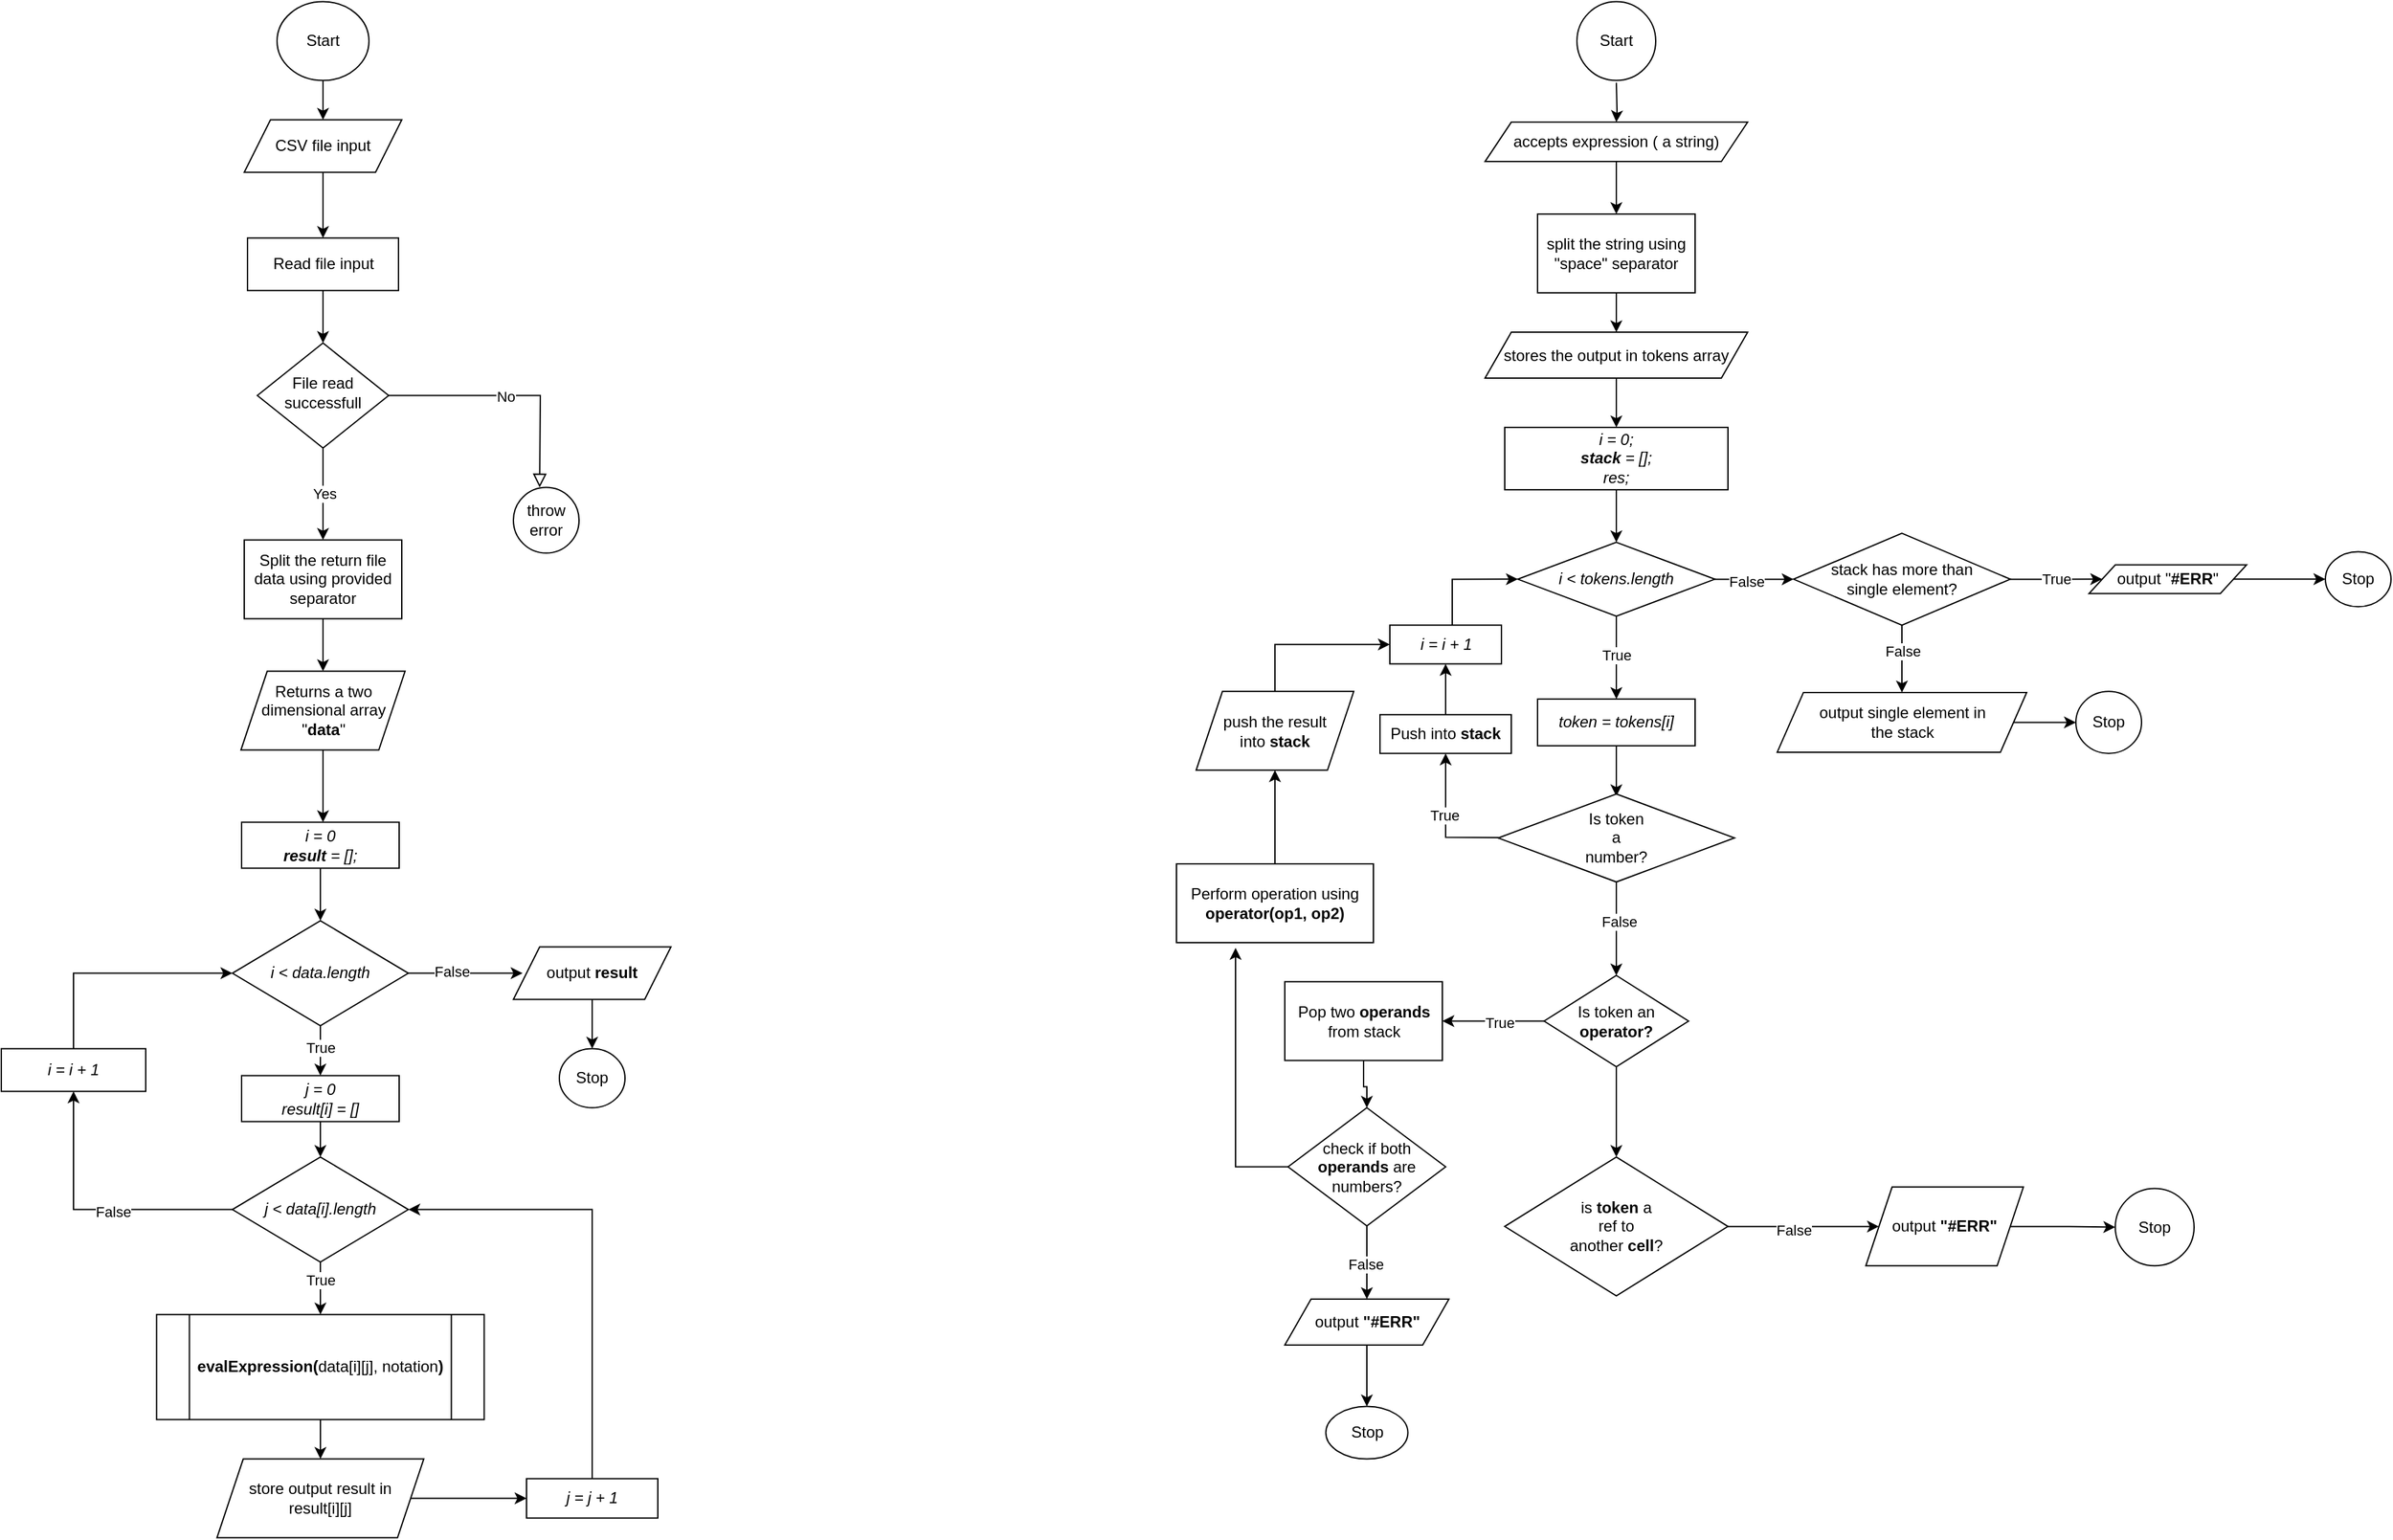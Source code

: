 <mxfile version="13.6.5" type="github"><diagram id="C5RBs43oDa-KdzZeNtuy" name="Page-1"><mxGraphModel dx="2013" dy="1839" grid="1" gridSize="10" guides="1" tooltips="1" connect="1" arrows="1" fold="1" page="1" pageScale="1" pageWidth="827" pageHeight="1169" background="none" math="0" shadow="0"><root><mxCell id="WIyWlLk6GJQsqaUBKTNV-0"/><mxCell id="WIyWlLk6GJQsqaUBKTNV-1" parent="WIyWlLk6GJQsqaUBKTNV-0"/><mxCell id="WIyWlLk6GJQsqaUBKTNV-5" value="" style="edgeStyle=orthogonalEdgeStyle;rounded=0;html=1;jettySize=auto;orthogonalLoop=1;fontSize=11;endArrow=block;endFill=0;endSize=8;strokeWidth=1;shadow=0;labelBackgroundColor=none;" parent="WIyWlLk6GJQsqaUBKTNV-1" source="WIyWlLk6GJQsqaUBKTNV-6" edge="1"><mxGeometry y="10" relative="1" as="geometry"><mxPoint as="offset"/><mxPoint x="200" y="298.28" as="targetPoint"/></mxGeometry></mxCell><mxCell id="ItFsiZTw-yq5ZXocxWs2-22" value="No" style="edgeLabel;html=1;align=center;verticalAlign=middle;resizable=0;points=[];" vertex="1" connectable="0" parent="WIyWlLk6GJQsqaUBKTNV-5"><mxGeometry x="-0.04" relative="1" as="geometry"><mxPoint as="offset"/></mxGeometry></mxCell><mxCell id="ItFsiZTw-yq5ZXocxWs2-53" value="" style="edgeStyle=orthogonalEdgeStyle;rounded=0;orthogonalLoop=1;jettySize=auto;html=1;" edge="1" parent="WIyWlLk6GJQsqaUBKTNV-1" source="WIyWlLk6GJQsqaUBKTNV-6" target="ItFsiZTw-yq5ZXocxWs2-21"><mxGeometry relative="1" as="geometry"/></mxCell><mxCell id="ItFsiZTw-yq5ZXocxWs2-64" value="Yes" style="edgeLabel;html=1;align=center;verticalAlign=middle;resizable=0;points=[];" vertex="1" connectable="0" parent="ItFsiZTw-yq5ZXocxWs2-53"><mxGeometry x="-0.029" y="1" relative="1" as="geometry"><mxPoint as="offset"/></mxGeometry></mxCell><mxCell id="WIyWlLk6GJQsqaUBKTNV-6" value="File read successfull" style="rhombus;whiteSpace=wrap;html=1;shadow=0;fontFamily=Helvetica;fontSize=12;align=center;strokeWidth=1;spacing=6;spacingTop=-4;" parent="WIyWlLk6GJQsqaUBKTNV-1" vertex="1"><mxGeometry x="-15" y="188.28" width="100" height="80" as="geometry"/></mxCell><mxCell id="ItFsiZTw-yq5ZXocxWs2-4" value="throw error" style="ellipse;whiteSpace=wrap;html=1;aspect=fixed;" vertex="1" parent="WIyWlLk6GJQsqaUBKTNV-1"><mxGeometry x="180" y="298.28" width="50" height="50" as="geometry"/></mxCell><mxCell id="ItFsiZTw-yq5ZXocxWs2-15" value="" style="edgeStyle=orthogonalEdgeStyle;rounded=0;orthogonalLoop=1;jettySize=auto;html=1;" edge="1" parent="WIyWlLk6GJQsqaUBKTNV-1" source="ItFsiZTw-yq5ZXocxWs2-12" target="ItFsiZTw-yq5ZXocxWs2-13"><mxGeometry relative="1" as="geometry"/></mxCell><mxCell id="ItFsiZTw-yq5ZXocxWs2-12" value="Start" style="ellipse;whiteSpace=wrap;html=1;" vertex="1" parent="WIyWlLk6GJQsqaUBKTNV-1"><mxGeometry y="-71.72" width="70" height="60" as="geometry"/></mxCell><mxCell id="ItFsiZTw-yq5ZXocxWs2-54" value="" style="edgeStyle=orthogonalEdgeStyle;rounded=0;orthogonalLoop=1;jettySize=auto;html=1;" edge="1" parent="WIyWlLk6GJQsqaUBKTNV-1" source="ItFsiZTw-yq5ZXocxWs2-13" target="ItFsiZTw-yq5ZXocxWs2-17"><mxGeometry relative="1" as="geometry"/></mxCell><mxCell id="ItFsiZTw-yq5ZXocxWs2-13" value="CSV file input" style="shape=parallelogram;perimeter=parallelogramPerimeter;whiteSpace=wrap;html=1;fixedSize=1;" vertex="1" parent="WIyWlLk6GJQsqaUBKTNV-1"><mxGeometry x="-25" y="18.28" width="120" height="40" as="geometry"/></mxCell><mxCell id="ItFsiZTw-yq5ZXocxWs2-50" value="" style="edgeStyle=orthogonalEdgeStyle;rounded=0;orthogonalLoop=1;jettySize=auto;html=1;" edge="1" parent="WIyWlLk6GJQsqaUBKTNV-1" source="ItFsiZTw-yq5ZXocxWs2-17" target="WIyWlLk6GJQsqaUBKTNV-6"><mxGeometry relative="1" as="geometry"/></mxCell><mxCell id="ItFsiZTw-yq5ZXocxWs2-17" value="Read file input" style="rounded=0;whiteSpace=wrap;html=1;" vertex="1" parent="WIyWlLk6GJQsqaUBKTNV-1"><mxGeometry x="-22.5" y="108.28" width="115" height="40" as="geometry"/></mxCell><mxCell id="ItFsiZTw-yq5ZXocxWs2-25" value="" style="edgeStyle=orthogonalEdgeStyle;rounded=0;orthogonalLoop=1;jettySize=auto;html=1;" edge="1" parent="WIyWlLk6GJQsqaUBKTNV-1" source="ItFsiZTw-yq5ZXocxWs2-21" target="ItFsiZTw-yq5ZXocxWs2-24"><mxGeometry relative="1" as="geometry"/></mxCell><mxCell id="ItFsiZTw-yq5ZXocxWs2-21" value="Split the return file data using provided separator" style="rounded=0;whiteSpace=wrap;html=1;" vertex="1" parent="WIyWlLk6GJQsqaUBKTNV-1"><mxGeometry x="-25" y="338.28" width="120" height="60" as="geometry"/></mxCell><mxCell id="ItFsiZTw-yq5ZXocxWs2-30" value="" style="edgeStyle=orthogonalEdgeStyle;rounded=0;orthogonalLoop=1;jettySize=auto;html=1;" edge="1" parent="WIyWlLk6GJQsqaUBKTNV-1" source="ItFsiZTw-yq5ZXocxWs2-24"><mxGeometry relative="1" as="geometry"><mxPoint x="35" y="553.28" as="targetPoint"/></mxGeometry></mxCell><mxCell id="ItFsiZTw-yq5ZXocxWs2-24" value="Returns a two dimensional array &quot;&lt;b&gt;data&lt;/b&gt;&quot;" style="shape=parallelogram;perimeter=parallelogramPerimeter;whiteSpace=wrap;html=1;fixedSize=1;" vertex="1" parent="WIyWlLk6GJQsqaUBKTNV-1"><mxGeometry x="-27.5" y="438.28" width="125" height="60" as="geometry"/></mxCell><mxCell id="ItFsiZTw-yq5ZXocxWs2-34" value="" style="edgeStyle=orthogonalEdgeStyle;rounded=0;orthogonalLoop=1;jettySize=auto;html=1;" edge="1" parent="WIyWlLk6GJQsqaUBKTNV-1" source="ItFsiZTw-yq5ZXocxWs2-32" target="ItFsiZTw-yq5ZXocxWs2-33"><mxGeometry relative="1" as="geometry"/></mxCell><mxCell id="ItFsiZTw-yq5ZXocxWs2-32" value="&lt;div&gt;&lt;i&gt;i = 0&lt;/i&gt;&lt;/div&gt;&lt;div&gt;&lt;i&gt;&lt;b&gt;result&lt;/b&gt; = [];&lt;/i&gt;&lt;br&gt;&lt;/div&gt;" style="rounded=0;whiteSpace=wrap;html=1;" vertex="1" parent="WIyWlLk6GJQsqaUBKTNV-1"><mxGeometry x="-27" y="553.28" width="120" height="35" as="geometry"/></mxCell><mxCell id="ItFsiZTw-yq5ZXocxWs2-36" value="" style="edgeStyle=orthogonalEdgeStyle;rounded=0;orthogonalLoop=1;jettySize=auto;html=1;" edge="1" parent="WIyWlLk6GJQsqaUBKTNV-1" source="ItFsiZTw-yq5ZXocxWs2-33"><mxGeometry relative="1" as="geometry"><mxPoint x="187" y="668.28" as="targetPoint"/></mxGeometry></mxCell><mxCell id="ItFsiZTw-yq5ZXocxWs2-37" value="False" style="edgeLabel;html=1;align=center;verticalAlign=middle;resizable=0;points=[];" vertex="1" connectable="0" parent="ItFsiZTw-yq5ZXocxWs2-36"><mxGeometry x="-0.256" y="2" relative="1" as="geometry"><mxPoint as="offset"/></mxGeometry></mxCell><mxCell id="ItFsiZTw-yq5ZXocxWs2-40" value="" style="edgeStyle=orthogonalEdgeStyle;rounded=0;orthogonalLoop=1;jettySize=auto;html=1;" edge="1" parent="WIyWlLk6GJQsqaUBKTNV-1" source="ItFsiZTw-yq5ZXocxWs2-33" target="ItFsiZTw-yq5ZXocxWs2-39"><mxGeometry relative="1" as="geometry"/></mxCell><mxCell id="ItFsiZTw-yq5ZXocxWs2-63" value="True" style="edgeLabel;html=1;align=center;verticalAlign=middle;resizable=0;points=[];" vertex="1" connectable="0" parent="ItFsiZTw-yq5ZXocxWs2-40"><mxGeometry x="0.048" y="-2" relative="1" as="geometry"><mxPoint x="2" y="-2" as="offset"/></mxGeometry></mxCell><mxCell id="ItFsiZTw-yq5ZXocxWs2-33" value="&lt;div&gt;&lt;i&gt;i &amp;lt; data.length&lt;br&gt;&lt;/i&gt;&lt;/div&gt;" style="rhombus;whiteSpace=wrap;html=1;" vertex="1" parent="WIyWlLk6GJQsqaUBKTNV-1"><mxGeometry x="-34" y="628.28" width="134" height="80" as="geometry"/></mxCell><mxCell id="ItFsiZTw-yq5ZXocxWs2-67" value="" style="edgeStyle=orthogonalEdgeStyle;rounded=0;orthogonalLoop=1;jettySize=auto;html=1;" edge="1" parent="WIyWlLk6GJQsqaUBKTNV-1" source="ItFsiZTw-yq5ZXocxWs2-38" target="ItFsiZTw-yq5ZXocxWs2-66"><mxGeometry relative="1" as="geometry"/></mxCell><mxCell id="ItFsiZTw-yq5ZXocxWs2-38" value="output &lt;b&gt;result&lt;/b&gt;" style="shape=parallelogram;perimeter=parallelogramPerimeter;whiteSpace=wrap;html=1;fixedSize=1;" vertex="1" parent="WIyWlLk6GJQsqaUBKTNV-1"><mxGeometry x="180" y="648.28" width="120" height="40" as="geometry"/></mxCell><mxCell id="ItFsiZTw-yq5ZXocxWs2-42" value="" style="edgeStyle=orthogonalEdgeStyle;rounded=0;orthogonalLoop=1;jettySize=auto;html=1;" edge="1" parent="WIyWlLk6GJQsqaUBKTNV-1" source="ItFsiZTw-yq5ZXocxWs2-39" target="ItFsiZTw-yq5ZXocxWs2-41"><mxGeometry relative="1" as="geometry"/></mxCell><mxCell id="ItFsiZTw-yq5ZXocxWs2-39" value="&lt;div&gt;&lt;i&gt;j = 0&lt;/i&gt;&lt;/div&gt;&lt;div&gt;&lt;i&gt;result[i] = []&lt;/i&gt;&lt;b&gt;&lt;br&gt;&lt;/b&gt;&lt;/div&gt;" style="rounded=0;whiteSpace=wrap;html=1;" vertex="1" parent="WIyWlLk6GJQsqaUBKTNV-1"><mxGeometry x="-27" y="746.28" width="120" height="35" as="geometry"/></mxCell><mxCell id="ItFsiZTw-yq5ZXocxWs2-44" style="edgeStyle=orthogonalEdgeStyle;rounded=0;orthogonalLoop=1;jettySize=auto;html=1;exitX=0;exitY=0.5;exitDx=0;exitDy=0;entryX=0.5;entryY=1;entryDx=0;entryDy=0;" edge="1" parent="WIyWlLk6GJQsqaUBKTNV-1" source="ItFsiZTw-yq5ZXocxWs2-41" target="ItFsiZTw-yq5ZXocxWs2-43"><mxGeometry relative="1" as="geometry"><mxPoint x="-150" y="838.314" as="targetPoint"/></mxGeometry></mxCell><mxCell id="ItFsiZTw-yq5ZXocxWs2-45" value="False" style="edgeLabel;html=1;align=center;verticalAlign=middle;resizable=0;points=[];" vertex="1" connectable="0" parent="ItFsiZTw-yq5ZXocxWs2-44"><mxGeometry x="-0.133" y="1" relative="1" as="geometry"><mxPoint as="offset"/></mxGeometry></mxCell><mxCell id="ItFsiZTw-yq5ZXocxWs2-55" value="" style="edgeStyle=orthogonalEdgeStyle;rounded=0;orthogonalLoop=1;jettySize=auto;html=1;" edge="1" parent="WIyWlLk6GJQsqaUBKTNV-1" source="ItFsiZTw-yq5ZXocxWs2-41" target="ItFsiZTw-yq5ZXocxWs2-48"><mxGeometry relative="1" as="geometry"/></mxCell><mxCell id="ItFsiZTw-yq5ZXocxWs2-61" value="True" style="edgeLabel;html=1;align=center;verticalAlign=middle;resizable=0;points=[];" vertex="1" connectable="0" parent="ItFsiZTw-yq5ZXocxWs2-55"><mxGeometry x="0.002" y="6" relative="1" as="geometry"><mxPoint x="-6" y="-6" as="offset"/></mxGeometry></mxCell><mxCell id="ItFsiZTw-yq5ZXocxWs2-41" value="&lt;div&gt;&lt;i&gt;j &amp;lt; data[i].length&lt;/i&gt;&lt;br&gt;&lt;/div&gt;" style="rhombus;whiteSpace=wrap;html=1;" vertex="1" parent="WIyWlLk6GJQsqaUBKTNV-1"><mxGeometry x="-34" y="808.28" width="134" height="80" as="geometry"/></mxCell><mxCell id="ItFsiZTw-yq5ZXocxWs2-46" style="edgeStyle=orthogonalEdgeStyle;rounded=0;orthogonalLoop=1;jettySize=auto;html=1;exitX=0.5;exitY=0;exitDx=0;exitDy=0;entryX=0;entryY=0.5;entryDx=0;entryDy=0;" edge="1" parent="WIyWlLk6GJQsqaUBKTNV-1" source="ItFsiZTw-yq5ZXocxWs2-43" target="ItFsiZTw-yq5ZXocxWs2-33"><mxGeometry relative="1" as="geometry"><mxPoint x="-149.828" y="668.28" as="targetPoint"/></mxGeometry></mxCell><mxCell id="ItFsiZTw-yq5ZXocxWs2-43" value="&lt;i&gt;i = i + 1&lt;/i&gt;" style="rounded=0;whiteSpace=wrap;html=1;" vertex="1" parent="WIyWlLk6GJQsqaUBKTNV-1"><mxGeometry x="-210" y="725.78" width="110" height="32.5" as="geometry"/></mxCell><mxCell id="ItFsiZTw-yq5ZXocxWs2-57" value="" style="edgeStyle=orthogonalEdgeStyle;rounded=0;orthogonalLoop=1;jettySize=auto;html=1;" edge="1" parent="WIyWlLk6GJQsqaUBKTNV-1" source="ItFsiZTw-yq5ZXocxWs2-48" target="ItFsiZTw-yq5ZXocxWs2-56"><mxGeometry relative="1" as="geometry"/></mxCell><mxCell id="ItFsiZTw-yq5ZXocxWs2-48" value="&lt;b&gt;evalExpression(&lt;/b&gt;data[i][j], notation&lt;b&gt;)&lt;/b&gt;" style="shape=process;whiteSpace=wrap;html=1;backgroundOutline=1;" vertex="1" parent="WIyWlLk6GJQsqaUBKTNV-1"><mxGeometry x="-91.75" y="928.28" width="249.5" height="80" as="geometry"/></mxCell><mxCell id="ItFsiZTw-yq5ZXocxWs2-59" value="" style="edgeStyle=orthogonalEdgeStyle;rounded=0;orthogonalLoop=1;jettySize=auto;html=1;" edge="1" parent="WIyWlLk6GJQsqaUBKTNV-1" source="ItFsiZTw-yq5ZXocxWs2-56" target="ItFsiZTw-yq5ZXocxWs2-58"><mxGeometry relative="1" as="geometry"/></mxCell><mxCell id="ItFsiZTw-yq5ZXocxWs2-56" value="&lt;div&gt;store output result in &lt;br&gt;&lt;/div&gt;&lt;div&gt;result[i][j]&lt;br&gt;&lt;/div&gt;" style="shape=parallelogram;perimeter=parallelogramPerimeter;whiteSpace=wrap;html=1;fixedSize=1;" vertex="1" parent="WIyWlLk6GJQsqaUBKTNV-1"><mxGeometry x="-45.75" y="1038.28" width="157.5" height="60" as="geometry"/></mxCell><mxCell id="ItFsiZTw-yq5ZXocxWs2-60" style="edgeStyle=orthogonalEdgeStyle;rounded=0;orthogonalLoop=1;jettySize=auto;html=1;entryX=1;entryY=0.5;entryDx=0;entryDy=0;" edge="1" parent="WIyWlLk6GJQsqaUBKTNV-1" source="ItFsiZTw-yq5ZXocxWs2-58" target="ItFsiZTw-yq5ZXocxWs2-41"><mxGeometry relative="1" as="geometry"><mxPoint x="270" y="838.28" as="targetPoint"/><Array as="points"><mxPoint x="240" y="848.28"/></Array></mxGeometry></mxCell><mxCell id="ItFsiZTw-yq5ZXocxWs2-58" value="&lt;i&gt;j = j + 1&lt;/i&gt;" style="whiteSpace=wrap;html=1;" vertex="1" parent="WIyWlLk6GJQsqaUBKTNV-1"><mxGeometry x="190" y="1053.28" width="100" height="30" as="geometry"/></mxCell><mxCell id="ItFsiZTw-yq5ZXocxWs2-69" value="" style="edgeStyle=orthogonalEdgeStyle;rounded=0;orthogonalLoop=1;jettySize=auto;html=1;" edge="1" parent="WIyWlLk6GJQsqaUBKTNV-1" target="ItFsiZTw-yq5ZXocxWs2-68"><mxGeometry relative="1" as="geometry"><mxPoint x="1020" y="-9.94" as="sourcePoint"/></mxGeometry></mxCell><mxCell id="ItFsiZTw-yq5ZXocxWs2-65" value="Start" style="ellipse;whiteSpace=wrap;html=1;" vertex="1" parent="WIyWlLk6GJQsqaUBKTNV-1"><mxGeometry x="990" y="-71.72" width="60" height="60" as="geometry"/></mxCell><mxCell id="ItFsiZTw-yq5ZXocxWs2-66" value="Stop" style="ellipse;whiteSpace=wrap;html=1;" vertex="1" parent="WIyWlLk6GJQsqaUBKTNV-1"><mxGeometry x="215" y="725.78" width="50" height="45" as="geometry"/></mxCell><mxCell id="ItFsiZTw-yq5ZXocxWs2-71" value="" style="edgeStyle=orthogonalEdgeStyle;rounded=0;orthogonalLoop=1;jettySize=auto;html=1;" edge="1" parent="WIyWlLk6GJQsqaUBKTNV-1" source="ItFsiZTw-yq5ZXocxWs2-68" target="ItFsiZTw-yq5ZXocxWs2-70"><mxGeometry relative="1" as="geometry"/></mxCell><mxCell id="ItFsiZTw-yq5ZXocxWs2-68" value="accepts expression ( a string)" style="shape=parallelogram;perimeter=parallelogramPerimeter;whiteSpace=wrap;html=1;fixedSize=1;" vertex="1" parent="WIyWlLk6GJQsqaUBKTNV-1"><mxGeometry x="920" y="20.06" width="200" height="30" as="geometry"/></mxCell><mxCell id="ItFsiZTw-yq5ZXocxWs2-73" value="" style="edgeStyle=orthogonalEdgeStyle;rounded=0;orthogonalLoop=1;jettySize=auto;html=1;" edge="1" parent="WIyWlLk6GJQsqaUBKTNV-1" source="ItFsiZTw-yq5ZXocxWs2-70" target="ItFsiZTw-yq5ZXocxWs2-72"><mxGeometry relative="1" as="geometry"/></mxCell><mxCell id="ItFsiZTw-yq5ZXocxWs2-70" value="split the string using &quot;space&quot; separator" style="whiteSpace=wrap;html=1;" vertex="1" parent="WIyWlLk6GJQsqaUBKTNV-1"><mxGeometry x="960" y="90.06" width="120" height="60" as="geometry"/></mxCell><mxCell id="ItFsiZTw-yq5ZXocxWs2-75" value="" style="edgeStyle=orthogonalEdgeStyle;rounded=0;orthogonalLoop=1;jettySize=auto;html=1;" edge="1" parent="WIyWlLk6GJQsqaUBKTNV-1" source="ItFsiZTw-yq5ZXocxWs2-72" target="ItFsiZTw-yq5ZXocxWs2-74"><mxGeometry relative="1" as="geometry"/></mxCell><mxCell id="ItFsiZTw-yq5ZXocxWs2-72" value="stores the output in tokens array" style="shape=parallelogram;perimeter=parallelogramPerimeter;whiteSpace=wrap;html=1;fixedSize=1;" vertex="1" parent="WIyWlLk6GJQsqaUBKTNV-1"><mxGeometry x="920" y="180.06" width="200" height="35" as="geometry"/></mxCell><mxCell id="ItFsiZTw-yq5ZXocxWs2-77" value="" style="edgeStyle=orthogonalEdgeStyle;rounded=0;orthogonalLoop=1;jettySize=auto;html=1;" edge="1" parent="WIyWlLk6GJQsqaUBKTNV-1" source="ItFsiZTw-yq5ZXocxWs2-74" target="ItFsiZTw-yq5ZXocxWs2-76"><mxGeometry relative="1" as="geometry"/></mxCell><mxCell id="ItFsiZTw-yq5ZXocxWs2-74" value="&lt;div&gt;&lt;i&gt;i = 0;&lt;/i&gt;&lt;/div&gt;&lt;div&gt;&lt;i&gt;&lt;b&gt;stack&lt;/b&gt; = [];&lt;/i&gt;&lt;/div&gt;&lt;div&gt;&lt;i&gt;res;&lt;/i&gt;&lt;br&gt;&lt;/div&gt;" style="whiteSpace=wrap;html=1;" vertex="1" parent="WIyWlLk6GJQsqaUBKTNV-1"><mxGeometry x="935" y="252.56" width="170" height="47.5" as="geometry"/></mxCell><mxCell id="ItFsiZTw-yq5ZXocxWs2-79" value="" style="edgeStyle=orthogonalEdgeStyle;rounded=0;orthogonalLoop=1;jettySize=auto;html=1;" edge="1" parent="WIyWlLk6GJQsqaUBKTNV-1" source="ItFsiZTw-yq5ZXocxWs2-76" target="ItFsiZTw-yq5ZXocxWs2-78"><mxGeometry relative="1" as="geometry"/></mxCell><mxCell id="ItFsiZTw-yq5ZXocxWs2-91" value="False" style="edgeLabel;html=1;align=center;verticalAlign=middle;resizable=0;points=[];" vertex="1" connectable="0" parent="ItFsiZTw-yq5ZXocxWs2-79"><mxGeometry x="-0.213" y="-1" relative="1" as="geometry"><mxPoint as="offset"/></mxGeometry></mxCell><mxCell id="ItFsiZTw-yq5ZXocxWs2-93" value="" style="edgeStyle=orthogonalEdgeStyle;rounded=0;orthogonalLoop=1;jettySize=auto;html=1;" edge="1" parent="WIyWlLk6GJQsqaUBKTNV-1" source="ItFsiZTw-yq5ZXocxWs2-76" target="ItFsiZTw-yq5ZXocxWs2-92"><mxGeometry relative="1" as="geometry"/></mxCell><mxCell id="ItFsiZTw-yq5ZXocxWs2-100" value="True" style="edgeLabel;html=1;align=center;verticalAlign=middle;resizable=0;points=[];" vertex="1" connectable="0" parent="ItFsiZTw-yq5ZXocxWs2-93"><mxGeometry x="-0.073" relative="1" as="geometry"><mxPoint as="offset"/></mxGeometry></mxCell><mxCell id="ItFsiZTw-yq5ZXocxWs2-76" value="&lt;i&gt;i &amp;lt; tokens.length&lt;/i&gt;" style="rhombus;whiteSpace=wrap;html=1;" vertex="1" parent="WIyWlLk6GJQsqaUBKTNV-1"><mxGeometry x="945" y="340.06" width="150" height="56.25" as="geometry"/></mxCell><mxCell id="ItFsiZTw-yq5ZXocxWs2-83" value="True" style="edgeStyle=orthogonalEdgeStyle;rounded=0;orthogonalLoop=1;jettySize=auto;html=1;" edge="1" parent="WIyWlLk6GJQsqaUBKTNV-1" source="ItFsiZTw-yq5ZXocxWs2-78" target="ItFsiZTw-yq5ZXocxWs2-82"><mxGeometry relative="1" as="geometry"/></mxCell><mxCell id="ItFsiZTw-yq5ZXocxWs2-87" value="" style="edgeStyle=orthogonalEdgeStyle;rounded=0;orthogonalLoop=1;jettySize=auto;html=1;" edge="1" parent="WIyWlLk6GJQsqaUBKTNV-1" source="ItFsiZTw-yq5ZXocxWs2-78" target="ItFsiZTw-yq5ZXocxWs2-86"><mxGeometry relative="1" as="geometry"/></mxCell><mxCell id="ItFsiZTw-yq5ZXocxWs2-88" value="False" style="edgeLabel;html=1;align=center;verticalAlign=middle;resizable=0;points=[];" vertex="1" connectable="0" parent="ItFsiZTw-yq5ZXocxWs2-87"><mxGeometry x="-0.211" relative="1" as="geometry"><mxPoint as="offset"/></mxGeometry></mxCell><mxCell id="ItFsiZTw-yq5ZXocxWs2-78" value="&lt;div&gt;stack has more than &lt;br&gt;&lt;/div&gt;&lt;div&gt;single element?&lt;br&gt;&lt;/div&gt;" style="rhombus;whiteSpace=wrap;html=1;" vertex="1" parent="WIyWlLk6GJQsqaUBKTNV-1"><mxGeometry x="1155" y="333.18" width="165" height="70" as="geometry"/></mxCell><mxCell id="ItFsiZTw-yq5ZXocxWs2-85" value="" style="edgeStyle=orthogonalEdgeStyle;rounded=0;orthogonalLoop=1;jettySize=auto;html=1;" edge="1" parent="WIyWlLk6GJQsqaUBKTNV-1" source="ItFsiZTw-yq5ZXocxWs2-82" target="ItFsiZTw-yq5ZXocxWs2-84"><mxGeometry relative="1" as="geometry"/></mxCell><mxCell id="ItFsiZTw-yq5ZXocxWs2-82" value="output &quot;&lt;b&gt;#ERR&lt;/b&gt;&quot;" style="shape=parallelogram;perimeter=parallelogramPerimeter;whiteSpace=wrap;html=1;fixedSize=1;" vertex="1" parent="WIyWlLk6GJQsqaUBKTNV-1"><mxGeometry x="1380" y="357.24" width="120" height="21.88" as="geometry"/></mxCell><mxCell id="ItFsiZTw-yq5ZXocxWs2-84" value="Stop" style="ellipse;whiteSpace=wrap;html=1;" vertex="1" parent="WIyWlLk6GJQsqaUBKTNV-1"><mxGeometry x="1560" y="347.24" width="50" height="41.88" as="geometry"/></mxCell><mxCell id="ItFsiZTw-yq5ZXocxWs2-90" value="" style="edgeStyle=orthogonalEdgeStyle;rounded=0;orthogonalLoop=1;jettySize=auto;html=1;" edge="1" parent="WIyWlLk6GJQsqaUBKTNV-1" source="ItFsiZTw-yq5ZXocxWs2-86" target="ItFsiZTw-yq5ZXocxWs2-89"><mxGeometry relative="1" as="geometry"/></mxCell><mxCell id="ItFsiZTw-yq5ZXocxWs2-86" value="&lt;div&gt;output single element in &lt;br&gt;&lt;/div&gt;&lt;div&gt;the stack&lt;br&gt;&lt;/div&gt;" style="shape=parallelogram;perimeter=parallelogramPerimeter;whiteSpace=wrap;html=1;fixedSize=1;" vertex="1" parent="WIyWlLk6GJQsqaUBKTNV-1"><mxGeometry x="1142.5" y="454.44" width="190" height="45.62" as="geometry"/></mxCell><mxCell id="ItFsiZTw-yq5ZXocxWs2-89" value="Stop" style="ellipse;whiteSpace=wrap;html=1;" vertex="1" parent="WIyWlLk6GJQsqaUBKTNV-1"><mxGeometry x="1370" y="453.66" width="50" height="47.19" as="geometry"/></mxCell><mxCell id="ItFsiZTw-yq5ZXocxWs2-95" value="" style="edgeStyle=orthogonalEdgeStyle;rounded=0;orthogonalLoop=1;jettySize=auto;html=1;" edge="1" parent="WIyWlLk6GJQsqaUBKTNV-1" source="ItFsiZTw-yq5ZXocxWs2-92"><mxGeometry relative="1" as="geometry"><mxPoint x="1020" y="533.505" as="targetPoint"/></mxGeometry></mxCell><mxCell id="ItFsiZTw-yq5ZXocxWs2-92" value="&lt;i&gt;token = tokens[i]&lt;/i&gt;" style="whiteSpace=wrap;html=1;" vertex="1" parent="WIyWlLk6GJQsqaUBKTNV-1"><mxGeometry x="960" y="459.44" width="120" height="35.63" as="geometry"/></mxCell><mxCell id="ItFsiZTw-yq5ZXocxWs2-98" value="" style="edgeStyle=orthogonalEdgeStyle;rounded=0;orthogonalLoop=1;jettySize=auto;html=1;exitX=0;exitY=0.5;exitDx=0;exitDy=0;" edge="1" parent="WIyWlLk6GJQsqaUBKTNV-1" source="ItFsiZTw-yq5ZXocxWs2-96" target="ItFsiZTw-yq5ZXocxWs2-97"><mxGeometry relative="1" as="geometry"><Array as="points"><mxPoint x="1020" y="564.78"/><mxPoint x="895" y="564.78"/></Array></mxGeometry></mxCell><mxCell id="ItFsiZTw-yq5ZXocxWs2-101" value="True" style="edgeLabel;html=1;align=center;verticalAlign=middle;resizable=0;points=[];" vertex="1" connectable="0" parent="ItFsiZTw-yq5ZXocxWs2-98"><mxGeometry x="0.669" y="1" relative="1" as="geometry"><mxPoint as="offset"/></mxGeometry></mxCell><mxCell id="ItFsiZTw-yq5ZXocxWs2-107" value="" style="edgeStyle=orthogonalEdgeStyle;rounded=0;orthogonalLoop=1;jettySize=auto;html=1;" edge="1" parent="WIyWlLk6GJQsqaUBKTNV-1" source="ItFsiZTw-yq5ZXocxWs2-96" target="ItFsiZTw-yq5ZXocxWs2-106"><mxGeometry relative="1" as="geometry"/></mxCell><mxCell id="ItFsiZTw-yq5ZXocxWs2-108" value="False" style="edgeLabel;html=1;align=center;verticalAlign=middle;resizable=0;points=[];" vertex="1" connectable="0" parent="ItFsiZTw-yq5ZXocxWs2-107"><mxGeometry x="-0.162" y="2" relative="1" as="geometry"><mxPoint as="offset"/></mxGeometry></mxCell><mxCell id="ItFsiZTw-yq5ZXocxWs2-96" value="&lt;div&gt;Is token &lt;br&gt;&lt;/div&gt;&lt;div&gt;a &lt;br&gt;&lt;/div&gt;&lt;div&gt;number?&lt;/div&gt;" style="rhombus;whiteSpace=wrap;html=1;" vertex="1" parent="WIyWlLk6GJQsqaUBKTNV-1"><mxGeometry x="930" y="531.78" width="180" height="67" as="geometry"/></mxCell><mxCell id="ItFsiZTw-yq5ZXocxWs2-99" style="edgeStyle=orthogonalEdgeStyle;rounded=0;orthogonalLoop=1;jettySize=auto;html=1;entryX=0;entryY=0.5;entryDx=0;entryDy=0;" edge="1" parent="WIyWlLk6GJQsqaUBKTNV-1" source="ItFsiZTw-yq5ZXocxWs2-103" target="ItFsiZTw-yq5ZXocxWs2-76"><mxGeometry relative="1" as="geometry"><mxPoint x="840" y="451.78" as="targetPoint"/><Array as="points"><mxPoint x="895" y="367.78"/></Array></mxGeometry></mxCell><mxCell id="ItFsiZTw-yq5ZXocxWs2-105" value="" style="edgeStyle=orthogonalEdgeStyle;rounded=0;orthogonalLoop=1;jettySize=auto;html=1;" edge="1" parent="WIyWlLk6GJQsqaUBKTNV-1" source="ItFsiZTw-yq5ZXocxWs2-97" target="ItFsiZTw-yq5ZXocxWs2-103"><mxGeometry relative="1" as="geometry"/></mxCell><mxCell id="ItFsiZTw-yq5ZXocxWs2-97" value="Push into &lt;b&gt;stack&lt;/b&gt;" style="whiteSpace=wrap;html=1;" vertex="1" parent="WIyWlLk6GJQsqaUBKTNV-1"><mxGeometry x="840" y="471.35" width="100" height="29.5" as="geometry"/></mxCell><mxCell id="ItFsiZTw-yq5ZXocxWs2-103" value="&lt;i&gt;i = i + 1&lt;/i&gt;" style="whiteSpace=wrap;html=1;" vertex="1" parent="WIyWlLk6GJQsqaUBKTNV-1"><mxGeometry x="847.5" y="403.18" width="85" height="29.5" as="geometry"/></mxCell><mxCell id="ItFsiZTw-yq5ZXocxWs2-110" value="" style="edgeStyle=orthogonalEdgeStyle;rounded=0;orthogonalLoop=1;jettySize=auto;html=1;exitX=0;exitY=0.5;exitDx=0;exitDy=0;" edge="1" parent="WIyWlLk6GJQsqaUBKTNV-1" source="ItFsiZTw-yq5ZXocxWs2-106" target="ItFsiZTw-yq5ZXocxWs2-109"><mxGeometry relative="1" as="geometry"><mxPoint x="900" y="591.03" as="sourcePoint"/></mxGeometry></mxCell><mxCell id="ItFsiZTw-yq5ZXocxWs2-129" value="True" style="edgeLabel;html=1;align=center;verticalAlign=middle;resizable=0;points=[];" vertex="1" connectable="0" parent="ItFsiZTw-yq5ZXocxWs2-110"><mxGeometry x="-0.113" y="1" relative="1" as="geometry"><mxPoint as="offset"/></mxGeometry></mxCell><mxCell id="ItFsiZTw-yq5ZXocxWs2-131" value="" style="edgeStyle=orthogonalEdgeStyle;rounded=0;orthogonalLoop=1;jettySize=auto;html=1;" edge="1" parent="WIyWlLk6GJQsqaUBKTNV-1" source="ItFsiZTw-yq5ZXocxWs2-106" target="ItFsiZTw-yq5ZXocxWs2-130"><mxGeometry relative="1" as="geometry"/></mxCell><mxCell id="ItFsiZTw-yq5ZXocxWs2-106" value="&lt;div&gt;Is token an&lt;/div&gt;&lt;div&gt;&lt;b&gt;operator?&lt;/b&gt;&lt;br&gt;&lt;/div&gt;" style="rhombus;whiteSpace=wrap;html=1;" vertex="1" parent="WIyWlLk6GJQsqaUBKTNV-1"><mxGeometry x="965" y="670" width="110" height="69.5" as="geometry"/></mxCell><mxCell id="ItFsiZTw-yq5ZXocxWs2-124" value="" style="edgeStyle=orthogonalEdgeStyle;rounded=0;orthogonalLoop=1;jettySize=auto;html=1;" edge="1" parent="WIyWlLk6GJQsqaUBKTNV-1" source="ItFsiZTw-yq5ZXocxWs2-109" target="ItFsiZTw-yq5ZXocxWs2-112"><mxGeometry relative="1" as="geometry"/></mxCell><mxCell id="ItFsiZTw-yq5ZXocxWs2-109" value="&lt;div&gt;Pop two &lt;b&gt;operands &lt;br&gt;&lt;/b&gt;&lt;/div&gt;&lt;div&gt;from stack &lt;br&gt;&lt;b&gt;&lt;/b&gt;&lt;/div&gt;" style="whiteSpace=wrap;html=1;" vertex="1" parent="WIyWlLk6GJQsqaUBKTNV-1"><mxGeometry x="767.5" y="674.75" width="120" height="60" as="geometry"/></mxCell><mxCell id="ItFsiZTw-yq5ZXocxWs2-114" value="" style="edgeStyle=orthogonalEdgeStyle;rounded=0;orthogonalLoop=1;jettySize=auto;html=1;" edge="1" parent="WIyWlLk6GJQsqaUBKTNV-1" source="ItFsiZTw-yq5ZXocxWs2-112" target="ItFsiZTw-yq5ZXocxWs2-113"><mxGeometry relative="1" as="geometry"/></mxCell><mxCell id="ItFsiZTw-yq5ZXocxWs2-118" value="False" style="edgeLabel;html=1;align=center;verticalAlign=middle;resizable=0;points=[];" vertex="1" connectable="0" parent="ItFsiZTw-yq5ZXocxWs2-114"><mxGeometry x="0.031" y="-2" relative="1" as="geometry"><mxPoint x="1" as="offset"/></mxGeometry></mxCell><mxCell id="ItFsiZTw-yq5ZXocxWs2-125" style="edgeStyle=orthogonalEdgeStyle;rounded=0;orthogonalLoop=1;jettySize=auto;html=1;exitX=0;exitY=0.5;exitDx=0;exitDy=0;entryX=0.3;entryY=1.067;entryDx=0;entryDy=0;entryPerimeter=0;" edge="1" parent="WIyWlLk6GJQsqaUBKTNV-1" source="ItFsiZTw-yq5ZXocxWs2-112" target="ItFsiZTw-yq5ZXocxWs2-119"><mxGeometry relative="1" as="geometry"><mxPoint x="640" y="619.81" as="targetPoint"/><Array as="points"><mxPoint x="730" y="816"/></Array></mxGeometry></mxCell><mxCell id="ItFsiZTw-yq5ZXocxWs2-112" value="check if both &lt;b&gt;operands &lt;/b&gt;are numbers?" style="rhombus;whiteSpace=wrap;html=1;" vertex="1" parent="WIyWlLk6GJQsqaUBKTNV-1"><mxGeometry x="770" y="770.78" width="120" height="90" as="geometry"/></mxCell><mxCell id="ItFsiZTw-yq5ZXocxWs2-116" value="" style="edgeStyle=orthogonalEdgeStyle;rounded=0;orthogonalLoop=1;jettySize=auto;html=1;" edge="1" parent="WIyWlLk6GJQsqaUBKTNV-1" source="ItFsiZTw-yq5ZXocxWs2-113" target="ItFsiZTw-yq5ZXocxWs2-115"><mxGeometry relative="1" as="geometry"/></mxCell><mxCell id="ItFsiZTw-yq5ZXocxWs2-113" value="output &lt;b&gt;&quot;#ERR&quot;&lt;/b&gt;" style="shape=parallelogram;perimeter=parallelogramPerimeter;whiteSpace=wrap;html=1;fixedSize=1;" vertex="1" parent="WIyWlLk6GJQsqaUBKTNV-1"><mxGeometry x="767.5" y="916.56" width="125" height="35" as="geometry"/></mxCell><mxCell id="ItFsiZTw-yq5ZXocxWs2-115" value="Stop" style="ellipse;whiteSpace=wrap;html=1;" vertex="1" parent="WIyWlLk6GJQsqaUBKTNV-1"><mxGeometry x="798.75" y="998.28" width="62.5" height="40" as="geometry"/></mxCell><mxCell id="ItFsiZTw-yq5ZXocxWs2-127" value="" style="edgeStyle=orthogonalEdgeStyle;rounded=0;orthogonalLoop=1;jettySize=auto;html=1;" edge="1" parent="WIyWlLk6GJQsqaUBKTNV-1" source="ItFsiZTw-yq5ZXocxWs2-119" target="ItFsiZTw-yq5ZXocxWs2-126"><mxGeometry relative="1" as="geometry"/></mxCell><mxCell id="ItFsiZTw-yq5ZXocxWs2-119" value="Perform operation using &lt;b&gt;operator(op1, op2)&lt;/b&gt;" style="whiteSpace=wrap;html=1;" vertex="1" parent="WIyWlLk6GJQsqaUBKTNV-1"><mxGeometry x="685" y="585" width="150" height="60" as="geometry"/></mxCell><mxCell id="ItFsiZTw-yq5ZXocxWs2-128" style="edgeStyle=orthogonalEdgeStyle;rounded=0;orthogonalLoop=1;jettySize=auto;html=1;entryX=0;entryY=0.5;entryDx=0;entryDy=0;" edge="1" parent="WIyWlLk6GJQsqaUBKTNV-1" source="ItFsiZTw-yq5ZXocxWs2-126" target="ItFsiZTw-yq5ZXocxWs2-103"><mxGeometry relative="1" as="geometry"><mxPoint x="655" y="410" as="targetPoint"/><Array as="points"><mxPoint x="760" y="418"/></Array></mxGeometry></mxCell><mxCell id="ItFsiZTw-yq5ZXocxWs2-126" value="&lt;div&gt;push the result &lt;br&gt;&lt;/div&gt;&lt;div&gt;into &lt;b&gt;stack&lt;/b&gt;&lt;br&gt;&lt;/div&gt;" style="shape=parallelogram;perimeter=parallelogramPerimeter;whiteSpace=wrap;html=1;fixedSize=1;" vertex="1" parent="WIyWlLk6GJQsqaUBKTNV-1"><mxGeometry x="700" y="453.66" width="120" height="60" as="geometry"/></mxCell><mxCell id="ItFsiZTw-yq5ZXocxWs2-133" value="" style="edgeStyle=orthogonalEdgeStyle;rounded=0;orthogonalLoop=1;jettySize=auto;html=1;" edge="1" parent="WIyWlLk6GJQsqaUBKTNV-1" source="ItFsiZTw-yq5ZXocxWs2-130" target="ItFsiZTw-yq5ZXocxWs2-132"><mxGeometry relative="1" as="geometry"/></mxCell><mxCell id="ItFsiZTw-yq5ZXocxWs2-134" value="False" style="edgeLabel;html=1;align=center;verticalAlign=middle;resizable=0;points=[];" vertex="1" connectable="0" parent="ItFsiZTw-yq5ZXocxWs2-133"><mxGeometry x="-0.13" y="-3" relative="1" as="geometry"><mxPoint as="offset"/></mxGeometry></mxCell><mxCell id="ItFsiZTw-yq5ZXocxWs2-130" value="&lt;div&gt;is &lt;b&gt;token&lt;/b&gt; a &lt;br&gt;&lt;/div&gt;&lt;div&gt;ref to&lt;/div&gt;&lt;div&gt;another &lt;b&gt;cell&lt;/b&gt;?&lt;/div&gt;" style="rhombus;whiteSpace=wrap;html=1;" vertex="1" parent="WIyWlLk6GJQsqaUBKTNV-1"><mxGeometry x="935" y="808.28" width="170" height="105.75" as="geometry"/></mxCell><mxCell id="ItFsiZTw-yq5ZXocxWs2-137" value="" style="edgeStyle=orthogonalEdgeStyle;rounded=0;orthogonalLoop=1;jettySize=auto;html=1;" edge="1" parent="WIyWlLk6GJQsqaUBKTNV-1" source="ItFsiZTw-yq5ZXocxWs2-132" target="ItFsiZTw-yq5ZXocxWs2-135"><mxGeometry relative="1" as="geometry"/></mxCell><mxCell id="ItFsiZTw-yq5ZXocxWs2-132" value="output &lt;b&gt;&quot;#ERR&quot;&lt;/b&gt;" style="shape=parallelogram;perimeter=parallelogramPerimeter;whiteSpace=wrap;html=1;fixedSize=1;" vertex="1" parent="WIyWlLk6GJQsqaUBKTNV-1"><mxGeometry x="1210" y="831.155" width="120" height="60" as="geometry"/></mxCell><mxCell id="ItFsiZTw-yq5ZXocxWs2-135" value="Stop" style="ellipse;whiteSpace=wrap;html=1;" vertex="1" parent="WIyWlLk6GJQsqaUBKTNV-1"><mxGeometry x="1400" y="832.31" width="60" height="58.84" as="geometry"/></mxCell></root></mxGraphModel></diagram></mxfile>